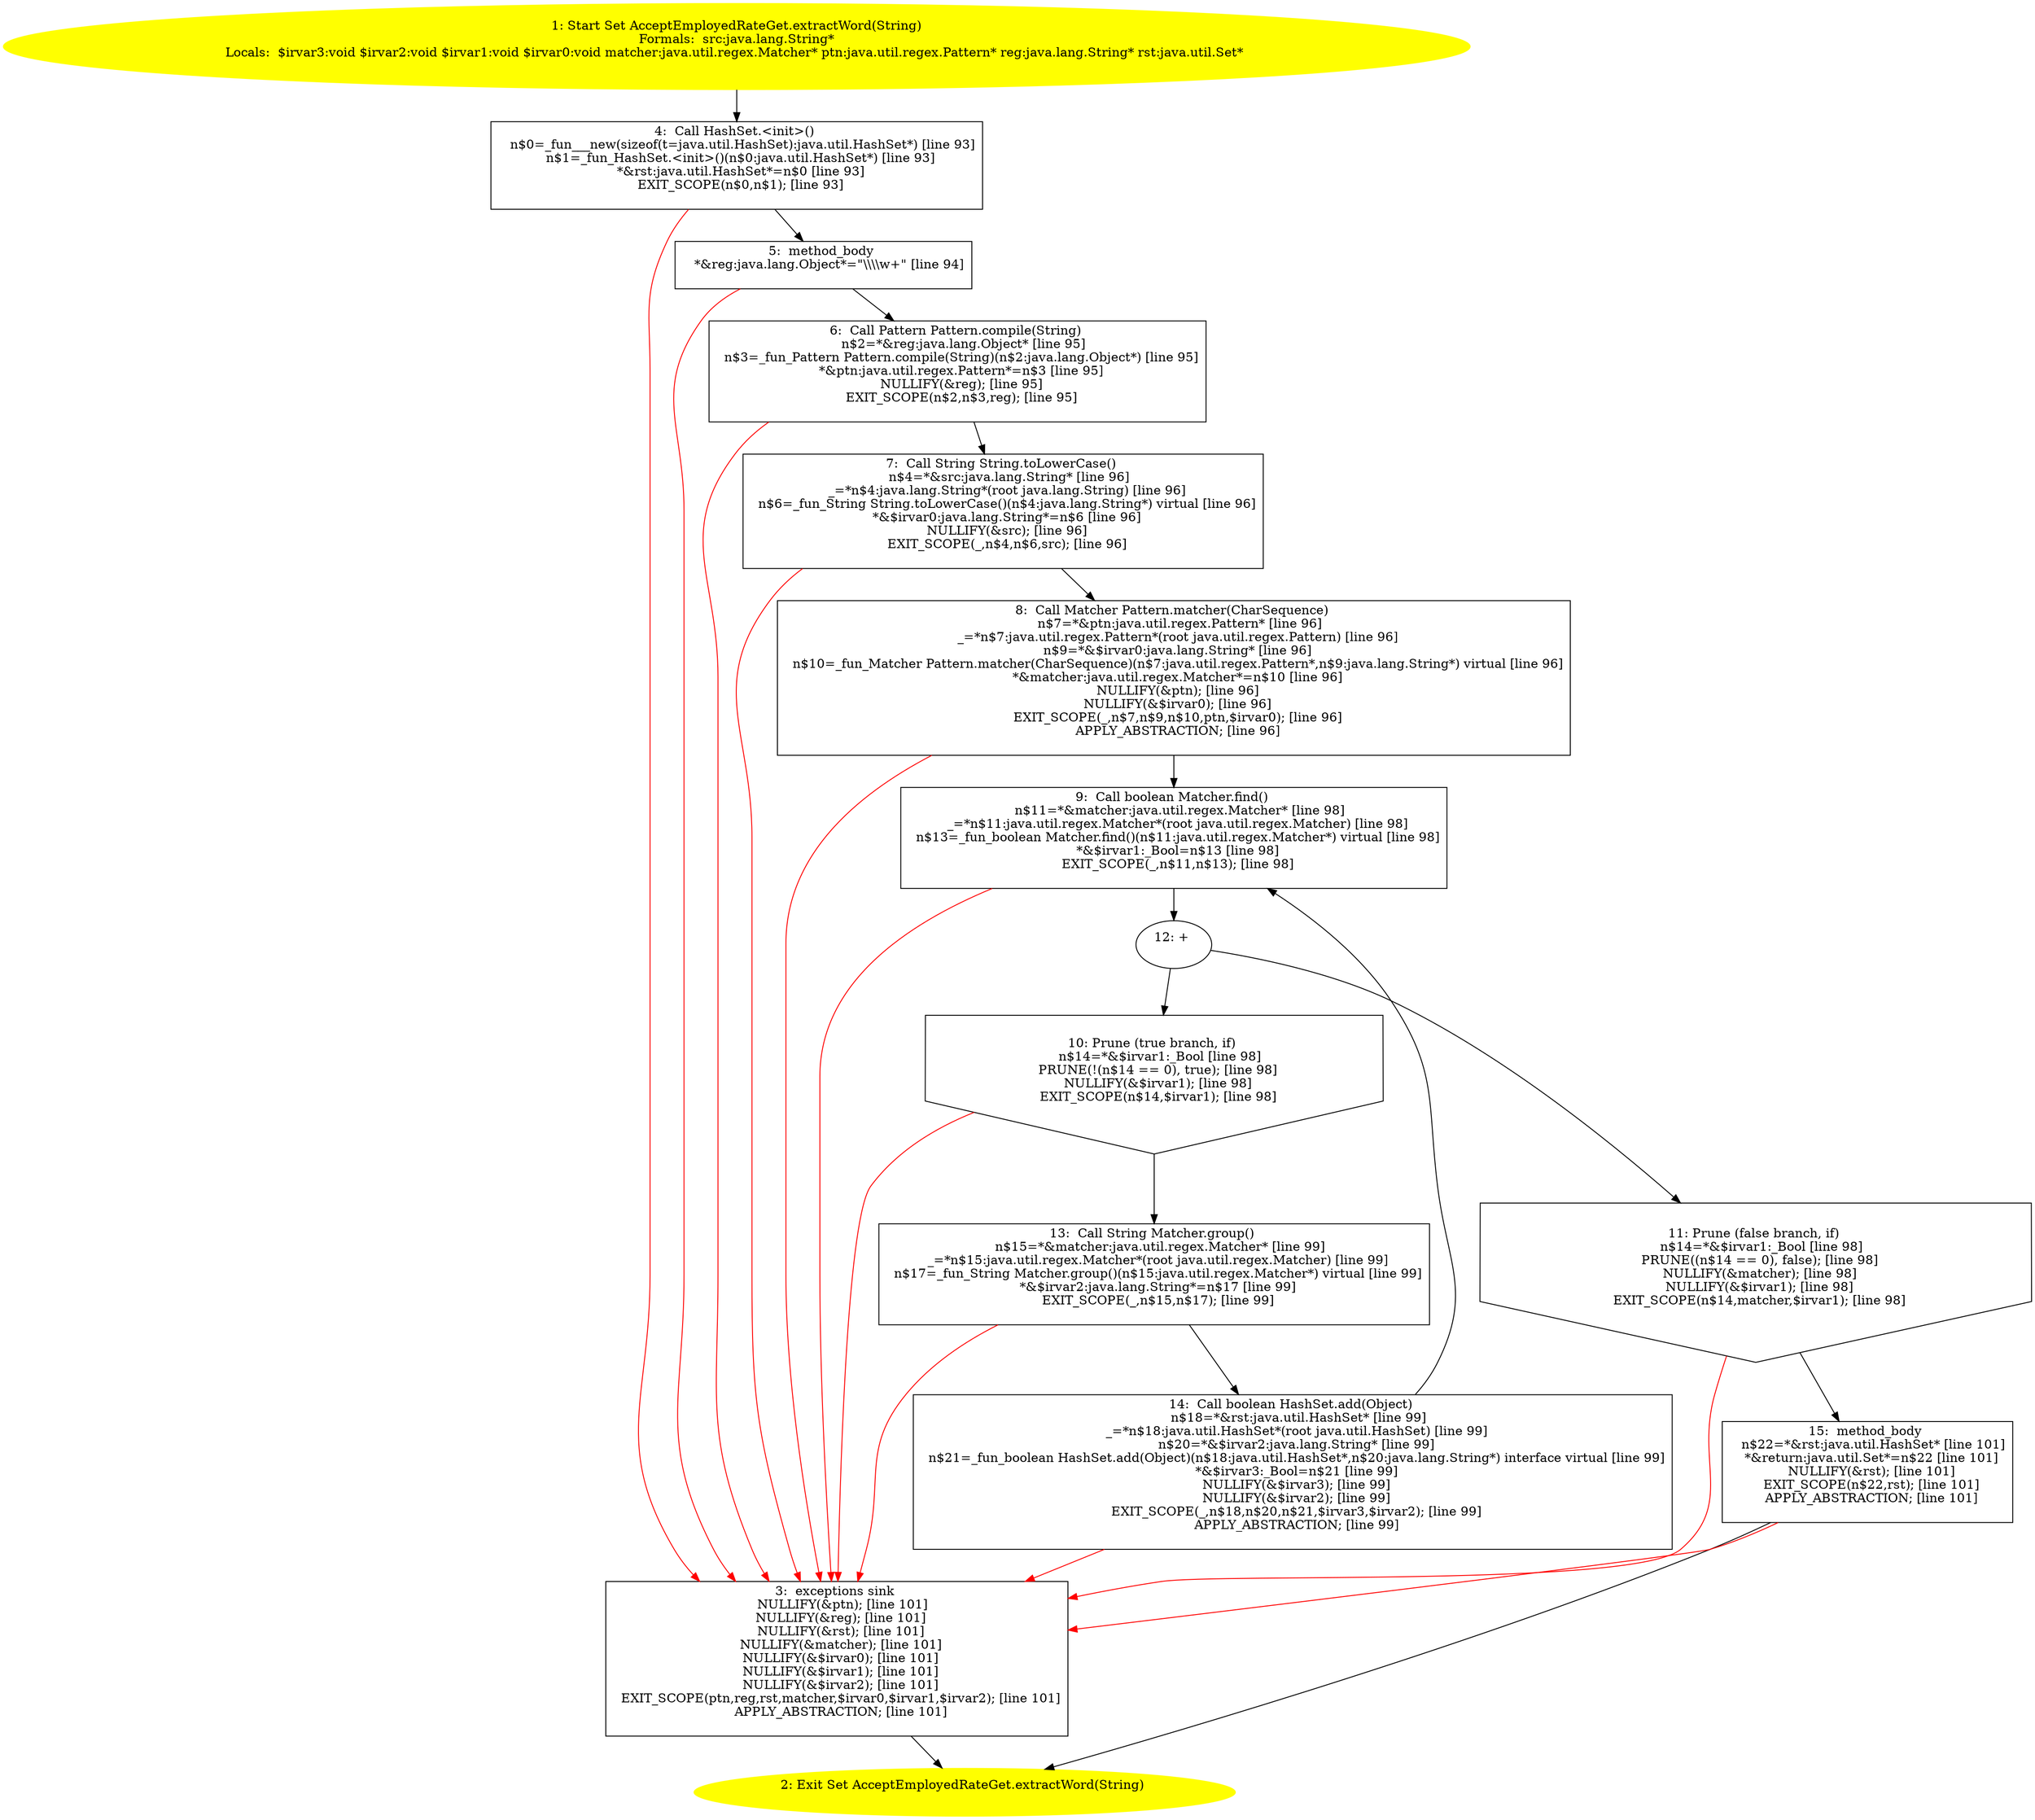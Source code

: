 /* @generated */
digraph cfg {
"com.dulishuo.usnews.AcceptEmployedRateGet.extractWord(java.lang.String):java.util.Set.92ee6f27a1edbceaf66c292a2fd763af_1" [label="1: Start Set AcceptEmployedRateGet.extractWord(String)\nFormals:  src:java.lang.String*\nLocals:  $irvar3:void $irvar2:void $irvar1:void $irvar0:void matcher:java.util.regex.Matcher* ptn:java.util.regex.Pattern* reg:java.lang.String* rst:java.util.Set* \n  " color=yellow style=filled]
	

	 "com.dulishuo.usnews.AcceptEmployedRateGet.extractWord(java.lang.String):java.util.Set.92ee6f27a1edbceaf66c292a2fd763af_1" -> "com.dulishuo.usnews.AcceptEmployedRateGet.extractWord(java.lang.String):java.util.Set.92ee6f27a1edbceaf66c292a2fd763af_4" ;
"com.dulishuo.usnews.AcceptEmployedRateGet.extractWord(java.lang.String):java.util.Set.92ee6f27a1edbceaf66c292a2fd763af_2" [label="2: Exit Set AcceptEmployedRateGet.extractWord(String) \n  " color=yellow style=filled]
	

"com.dulishuo.usnews.AcceptEmployedRateGet.extractWord(java.lang.String):java.util.Set.92ee6f27a1edbceaf66c292a2fd763af_3" [label="3:  exceptions sink \n   NULLIFY(&ptn); [line 101]\n  NULLIFY(&reg); [line 101]\n  NULLIFY(&rst); [line 101]\n  NULLIFY(&matcher); [line 101]\n  NULLIFY(&$irvar0); [line 101]\n  NULLIFY(&$irvar1); [line 101]\n  NULLIFY(&$irvar2); [line 101]\n  EXIT_SCOPE(ptn,reg,rst,matcher,$irvar0,$irvar1,$irvar2); [line 101]\n  APPLY_ABSTRACTION; [line 101]\n " shape="box"]
	

	 "com.dulishuo.usnews.AcceptEmployedRateGet.extractWord(java.lang.String):java.util.Set.92ee6f27a1edbceaf66c292a2fd763af_3" -> "com.dulishuo.usnews.AcceptEmployedRateGet.extractWord(java.lang.String):java.util.Set.92ee6f27a1edbceaf66c292a2fd763af_2" ;
"com.dulishuo.usnews.AcceptEmployedRateGet.extractWord(java.lang.String):java.util.Set.92ee6f27a1edbceaf66c292a2fd763af_4" [label="4:  Call HashSet.<init>() \n   n$0=_fun___new(sizeof(t=java.util.HashSet):java.util.HashSet*) [line 93]\n  n$1=_fun_HashSet.<init>()(n$0:java.util.HashSet*) [line 93]\n  *&rst:java.util.HashSet*=n$0 [line 93]\n  EXIT_SCOPE(n$0,n$1); [line 93]\n " shape="box"]
	

	 "com.dulishuo.usnews.AcceptEmployedRateGet.extractWord(java.lang.String):java.util.Set.92ee6f27a1edbceaf66c292a2fd763af_4" -> "com.dulishuo.usnews.AcceptEmployedRateGet.extractWord(java.lang.String):java.util.Set.92ee6f27a1edbceaf66c292a2fd763af_5" ;
	 "com.dulishuo.usnews.AcceptEmployedRateGet.extractWord(java.lang.String):java.util.Set.92ee6f27a1edbceaf66c292a2fd763af_4" -> "com.dulishuo.usnews.AcceptEmployedRateGet.extractWord(java.lang.String):java.util.Set.92ee6f27a1edbceaf66c292a2fd763af_3" [color="red" ];
"com.dulishuo.usnews.AcceptEmployedRateGet.extractWord(java.lang.String):java.util.Set.92ee6f27a1edbceaf66c292a2fd763af_5" [label="5:  method_body \n   *&reg:java.lang.Object*=\"\\\\\\\\w+\" [line 94]\n " shape="box"]
	

	 "com.dulishuo.usnews.AcceptEmployedRateGet.extractWord(java.lang.String):java.util.Set.92ee6f27a1edbceaf66c292a2fd763af_5" -> "com.dulishuo.usnews.AcceptEmployedRateGet.extractWord(java.lang.String):java.util.Set.92ee6f27a1edbceaf66c292a2fd763af_6" ;
	 "com.dulishuo.usnews.AcceptEmployedRateGet.extractWord(java.lang.String):java.util.Set.92ee6f27a1edbceaf66c292a2fd763af_5" -> "com.dulishuo.usnews.AcceptEmployedRateGet.extractWord(java.lang.String):java.util.Set.92ee6f27a1edbceaf66c292a2fd763af_3" [color="red" ];
"com.dulishuo.usnews.AcceptEmployedRateGet.extractWord(java.lang.String):java.util.Set.92ee6f27a1edbceaf66c292a2fd763af_6" [label="6:  Call Pattern Pattern.compile(String) \n   n$2=*&reg:java.lang.Object* [line 95]\n  n$3=_fun_Pattern Pattern.compile(String)(n$2:java.lang.Object*) [line 95]\n  *&ptn:java.util.regex.Pattern*=n$3 [line 95]\n  NULLIFY(&reg); [line 95]\n  EXIT_SCOPE(n$2,n$3,reg); [line 95]\n " shape="box"]
	

	 "com.dulishuo.usnews.AcceptEmployedRateGet.extractWord(java.lang.String):java.util.Set.92ee6f27a1edbceaf66c292a2fd763af_6" -> "com.dulishuo.usnews.AcceptEmployedRateGet.extractWord(java.lang.String):java.util.Set.92ee6f27a1edbceaf66c292a2fd763af_7" ;
	 "com.dulishuo.usnews.AcceptEmployedRateGet.extractWord(java.lang.String):java.util.Set.92ee6f27a1edbceaf66c292a2fd763af_6" -> "com.dulishuo.usnews.AcceptEmployedRateGet.extractWord(java.lang.String):java.util.Set.92ee6f27a1edbceaf66c292a2fd763af_3" [color="red" ];
"com.dulishuo.usnews.AcceptEmployedRateGet.extractWord(java.lang.String):java.util.Set.92ee6f27a1edbceaf66c292a2fd763af_7" [label="7:  Call String String.toLowerCase() \n   n$4=*&src:java.lang.String* [line 96]\n  _=*n$4:java.lang.String*(root java.lang.String) [line 96]\n  n$6=_fun_String String.toLowerCase()(n$4:java.lang.String*) virtual [line 96]\n  *&$irvar0:java.lang.String*=n$6 [line 96]\n  NULLIFY(&src); [line 96]\n  EXIT_SCOPE(_,n$4,n$6,src); [line 96]\n " shape="box"]
	

	 "com.dulishuo.usnews.AcceptEmployedRateGet.extractWord(java.lang.String):java.util.Set.92ee6f27a1edbceaf66c292a2fd763af_7" -> "com.dulishuo.usnews.AcceptEmployedRateGet.extractWord(java.lang.String):java.util.Set.92ee6f27a1edbceaf66c292a2fd763af_8" ;
	 "com.dulishuo.usnews.AcceptEmployedRateGet.extractWord(java.lang.String):java.util.Set.92ee6f27a1edbceaf66c292a2fd763af_7" -> "com.dulishuo.usnews.AcceptEmployedRateGet.extractWord(java.lang.String):java.util.Set.92ee6f27a1edbceaf66c292a2fd763af_3" [color="red" ];
"com.dulishuo.usnews.AcceptEmployedRateGet.extractWord(java.lang.String):java.util.Set.92ee6f27a1edbceaf66c292a2fd763af_8" [label="8:  Call Matcher Pattern.matcher(CharSequence) \n   n$7=*&ptn:java.util.regex.Pattern* [line 96]\n  _=*n$7:java.util.regex.Pattern*(root java.util.regex.Pattern) [line 96]\n  n$9=*&$irvar0:java.lang.String* [line 96]\n  n$10=_fun_Matcher Pattern.matcher(CharSequence)(n$7:java.util.regex.Pattern*,n$9:java.lang.String*) virtual [line 96]\n  *&matcher:java.util.regex.Matcher*=n$10 [line 96]\n  NULLIFY(&ptn); [line 96]\n  NULLIFY(&$irvar0); [line 96]\n  EXIT_SCOPE(_,n$7,n$9,n$10,ptn,$irvar0); [line 96]\n  APPLY_ABSTRACTION; [line 96]\n " shape="box"]
	

	 "com.dulishuo.usnews.AcceptEmployedRateGet.extractWord(java.lang.String):java.util.Set.92ee6f27a1edbceaf66c292a2fd763af_8" -> "com.dulishuo.usnews.AcceptEmployedRateGet.extractWord(java.lang.String):java.util.Set.92ee6f27a1edbceaf66c292a2fd763af_9" ;
	 "com.dulishuo.usnews.AcceptEmployedRateGet.extractWord(java.lang.String):java.util.Set.92ee6f27a1edbceaf66c292a2fd763af_8" -> "com.dulishuo.usnews.AcceptEmployedRateGet.extractWord(java.lang.String):java.util.Set.92ee6f27a1edbceaf66c292a2fd763af_3" [color="red" ];
"com.dulishuo.usnews.AcceptEmployedRateGet.extractWord(java.lang.String):java.util.Set.92ee6f27a1edbceaf66c292a2fd763af_9" [label="9:  Call boolean Matcher.find() \n   n$11=*&matcher:java.util.regex.Matcher* [line 98]\n  _=*n$11:java.util.regex.Matcher*(root java.util.regex.Matcher) [line 98]\n  n$13=_fun_boolean Matcher.find()(n$11:java.util.regex.Matcher*) virtual [line 98]\n  *&$irvar1:_Bool=n$13 [line 98]\n  EXIT_SCOPE(_,n$11,n$13); [line 98]\n " shape="box"]
	

	 "com.dulishuo.usnews.AcceptEmployedRateGet.extractWord(java.lang.String):java.util.Set.92ee6f27a1edbceaf66c292a2fd763af_9" -> "com.dulishuo.usnews.AcceptEmployedRateGet.extractWord(java.lang.String):java.util.Set.92ee6f27a1edbceaf66c292a2fd763af_12" ;
	 "com.dulishuo.usnews.AcceptEmployedRateGet.extractWord(java.lang.String):java.util.Set.92ee6f27a1edbceaf66c292a2fd763af_9" -> "com.dulishuo.usnews.AcceptEmployedRateGet.extractWord(java.lang.String):java.util.Set.92ee6f27a1edbceaf66c292a2fd763af_3" [color="red" ];
"com.dulishuo.usnews.AcceptEmployedRateGet.extractWord(java.lang.String):java.util.Set.92ee6f27a1edbceaf66c292a2fd763af_10" [label="10: Prune (true branch, if) \n   n$14=*&$irvar1:_Bool [line 98]\n  PRUNE(!(n$14 == 0), true); [line 98]\n  NULLIFY(&$irvar1); [line 98]\n  EXIT_SCOPE(n$14,$irvar1); [line 98]\n " shape="invhouse"]
	

	 "com.dulishuo.usnews.AcceptEmployedRateGet.extractWord(java.lang.String):java.util.Set.92ee6f27a1edbceaf66c292a2fd763af_10" -> "com.dulishuo.usnews.AcceptEmployedRateGet.extractWord(java.lang.String):java.util.Set.92ee6f27a1edbceaf66c292a2fd763af_13" ;
	 "com.dulishuo.usnews.AcceptEmployedRateGet.extractWord(java.lang.String):java.util.Set.92ee6f27a1edbceaf66c292a2fd763af_10" -> "com.dulishuo.usnews.AcceptEmployedRateGet.extractWord(java.lang.String):java.util.Set.92ee6f27a1edbceaf66c292a2fd763af_3" [color="red" ];
"com.dulishuo.usnews.AcceptEmployedRateGet.extractWord(java.lang.String):java.util.Set.92ee6f27a1edbceaf66c292a2fd763af_11" [label="11: Prune (false branch, if) \n   n$14=*&$irvar1:_Bool [line 98]\n  PRUNE((n$14 == 0), false); [line 98]\n  NULLIFY(&matcher); [line 98]\n  NULLIFY(&$irvar1); [line 98]\n  EXIT_SCOPE(n$14,matcher,$irvar1); [line 98]\n " shape="invhouse"]
	

	 "com.dulishuo.usnews.AcceptEmployedRateGet.extractWord(java.lang.String):java.util.Set.92ee6f27a1edbceaf66c292a2fd763af_11" -> "com.dulishuo.usnews.AcceptEmployedRateGet.extractWord(java.lang.String):java.util.Set.92ee6f27a1edbceaf66c292a2fd763af_15" ;
	 "com.dulishuo.usnews.AcceptEmployedRateGet.extractWord(java.lang.String):java.util.Set.92ee6f27a1edbceaf66c292a2fd763af_11" -> "com.dulishuo.usnews.AcceptEmployedRateGet.extractWord(java.lang.String):java.util.Set.92ee6f27a1edbceaf66c292a2fd763af_3" [color="red" ];
"com.dulishuo.usnews.AcceptEmployedRateGet.extractWord(java.lang.String):java.util.Set.92ee6f27a1edbceaf66c292a2fd763af_12" [label="12: + \n  " ]
	

	 "com.dulishuo.usnews.AcceptEmployedRateGet.extractWord(java.lang.String):java.util.Set.92ee6f27a1edbceaf66c292a2fd763af_12" -> "com.dulishuo.usnews.AcceptEmployedRateGet.extractWord(java.lang.String):java.util.Set.92ee6f27a1edbceaf66c292a2fd763af_10" ;
	 "com.dulishuo.usnews.AcceptEmployedRateGet.extractWord(java.lang.String):java.util.Set.92ee6f27a1edbceaf66c292a2fd763af_12" -> "com.dulishuo.usnews.AcceptEmployedRateGet.extractWord(java.lang.String):java.util.Set.92ee6f27a1edbceaf66c292a2fd763af_11" ;
"com.dulishuo.usnews.AcceptEmployedRateGet.extractWord(java.lang.String):java.util.Set.92ee6f27a1edbceaf66c292a2fd763af_13" [label="13:  Call String Matcher.group() \n   n$15=*&matcher:java.util.regex.Matcher* [line 99]\n  _=*n$15:java.util.regex.Matcher*(root java.util.regex.Matcher) [line 99]\n  n$17=_fun_String Matcher.group()(n$15:java.util.regex.Matcher*) virtual [line 99]\n  *&$irvar2:java.lang.String*=n$17 [line 99]\n  EXIT_SCOPE(_,n$15,n$17); [line 99]\n " shape="box"]
	

	 "com.dulishuo.usnews.AcceptEmployedRateGet.extractWord(java.lang.String):java.util.Set.92ee6f27a1edbceaf66c292a2fd763af_13" -> "com.dulishuo.usnews.AcceptEmployedRateGet.extractWord(java.lang.String):java.util.Set.92ee6f27a1edbceaf66c292a2fd763af_14" ;
	 "com.dulishuo.usnews.AcceptEmployedRateGet.extractWord(java.lang.String):java.util.Set.92ee6f27a1edbceaf66c292a2fd763af_13" -> "com.dulishuo.usnews.AcceptEmployedRateGet.extractWord(java.lang.String):java.util.Set.92ee6f27a1edbceaf66c292a2fd763af_3" [color="red" ];
"com.dulishuo.usnews.AcceptEmployedRateGet.extractWord(java.lang.String):java.util.Set.92ee6f27a1edbceaf66c292a2fd763af_14" [label="14:  Call boolean HashSet.add(Object) \n   n$18=*&rst:java.util.HashSet* [line 99]\n  _=*n$18:java.util.HashSet*(root java.util.HashSet) [line 99]\n  n$20=*&$irvar2:java.lang.String* [line 99]\n  n$21=_fun_boolean HashSet.add(Object)(n$18:java.util.HashSet*,n$20:java.lang.String*) interface virtual [line 99]\n  *&$irvar3:_Bool=n$21 [line 99]\n  NULLIFY(&$irvar3); [line 99]\n  NULLIFY(&$irvar2); [line 99]\n  EXIT_SCOPE(_,n$18,n$20,n$21,$irvar3,$irvar2); [line 99]\n  APPLY_ABSTRACTION; [line 99]\n " shape="box"]
	

	 "com.dulishuo.usnews.AcceptEmployedRateGet.extractWord(java.lang.String):java.util.Set.92ee6f27a1edbceaf66c292a2fd763af_14" -> "com.dulishuo.usnews.AcceptEmployedRateGet.extractWord(java.lang.String):java.util.Set.92ee6f27a1edbceaf66c292a2fd763af_9" ;
	 "com.dulishuo.usnews.AcceptEmployedRateGet.extractWord(java.lang.String):java.util.Set.92ee6f27a1edbceaf66c292a2fd763af_14" -> "com.dulishuo.usnews.AcceptEmployedRateGet.extractWord(java.lang.String):java.util.Set.92ee6f27a1edbceaf66c292a2fd763af_3" [color="red" ];
"com.dulishuo.usnews.AcceptEmployedRateGet.extractWord(java.lang.String):java.util.Set.92ee6f27a1edbceaf66c292a2fd763af_15" [label="15:  method_body \n   n$22=*&rst:java.util.HashSet* [line 101]\n  *&return:java.util.Set*=n$22 [line 101]\n  NULLIFY(&rst); [line 101]\n  EXIT_SCOPE(n$22,rst); [line 101]\n  APPLY_ABSTRACTION; [line 101]\n " shape="box"]
	

	 "com.dulishuo.usnews.AcceptEmployedRateGet.extractWord(java.lang.String):java.util.Set.92ee6f27a1edbceaf66c292a2fd763af_15" -> "com.dulishuo.usnews.AcceptEmployedRateGet.extractWord(java.lang.String):java.util.Set.92ee6f27a1edbceaf66c292a2fd763af_2" ;
	 "com.dulishuo.usnews.AcceptEmployedRateGet.extractWord(java.lang.String):java.util.Set.92ee6f27a1edbceaf66c292a2fd763af_15" -> "com.dulishuo.usnews.AcceptEmployedRateGet.extractWord(java.lang.String):java.util.Set.92ee6f27a1edbceaf66c292a2fd763af_3" [color="red" ];
}
